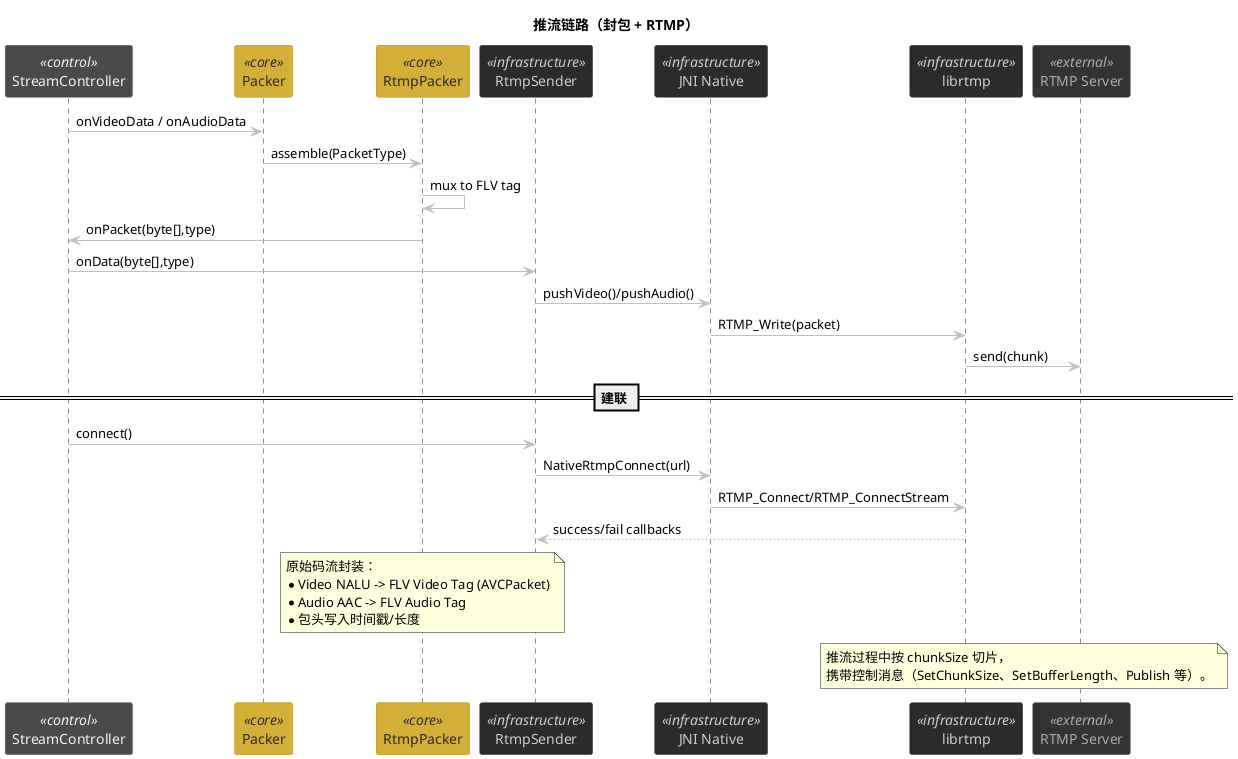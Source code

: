 @startuml
title 推流链路（封包 + RTMP）

' Subtle color scheme - highlight only core components
skinparam participant {
  BackgroundColor #2b2b2b
  BorderColor #999999
  FontColor #f0f0f0
}
skinparam participant<<control>> {
  BackgroundColor #4a4a4a
  BorderColor #777777
  FontColor #f0f0f0
}
skinparam participant<<core>> {
  BackgroundColor #D4AF37
  BorderColor #B8941F
  FontColor #2b2b2b
}
skinparam participant<<infrastructure>> {
  BackgroundColor #2b2b2b
  BorderColor #555555
  FontColor #cccccc
}
skinparam participant<<external>> {
  BackgroundColor #333333
  BorderColor #666666
  FontColor #aaaaaa
}
skinparam ArrowColor #c0c0c0
skinparam defaultFontName "JetBrains Mono"

participant StreamController <<control>>
participant Packer <<core>>
participant RtmpPacker <<core>>
participant RtmpSender <<infrastructure>>
participant "JNI Native" as Native <<infrastructure>>
participant "librtmp" as LibRtmp <<infrastructure>>
participant "RTMP Server" as Server <<external>>

StreamController -> Packer: onVideoData / onAudioData
Packer -> RtmpPacker: assemble(PacketType)
RtmpPacker -> RtmpPacker: mux to FLV tag
RtmpPacker -> StreamController: onPacket(byte[],type)
StreamController -> RtmpSender: onData(byte[],type)
RtmpSender -> Native: pushVideo()/pushAudio()
Native -> LibRtmp: RTMP_Write(packet)
LibRtmp -> Server: send(chunk)

== 建联 ==
StreamController -> RtmpSender: connect()
RtmpSender -> Native: NativeRtmpConnect(url)
Native -> LibRtmp: RTMP_Connect/RTMP_ConnectStream
LibRtmp --> RtmpSender: success/fail callbacks

note over RtmpPacker
原始码流封装：
* Video NALU -> FLV Video Tag (AVCPacket)
* Audio AAC -> FLV Audio Tag
* 包头写入时间戳/长度
end note

note over LibRtmp,Server
推流过程中按 chunkSize 切片，
携带控制消息（SetChunkSize、SetBufferLength、Publish 等）。
end note

@enduml
